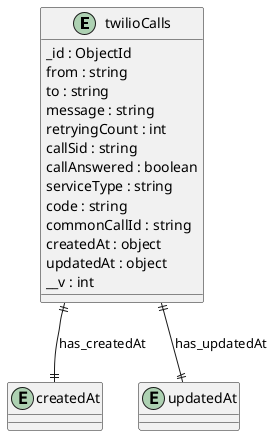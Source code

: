 @startuml twilioCalls_Diagram

entity "twilioCalls" as twilioCalls {
  _id : ObjectId
  from : string
  to : string
  message : string
  retryingCount : int
  callSid : string
  callAnswered : boolean
  serviceType : string
  code : string
  commonCallId : string
  createdAt : object
  updatedAt : object
  __v : int
}

entity "createdAt" as createdAt {
}

entity "updatedAt" as updatedAt {
}

' // Relationships
twilioCalls ||--|| createdAt : has_createdAt
twilioCalls ||--|| updatedAt : has_updatedAt
@enduml